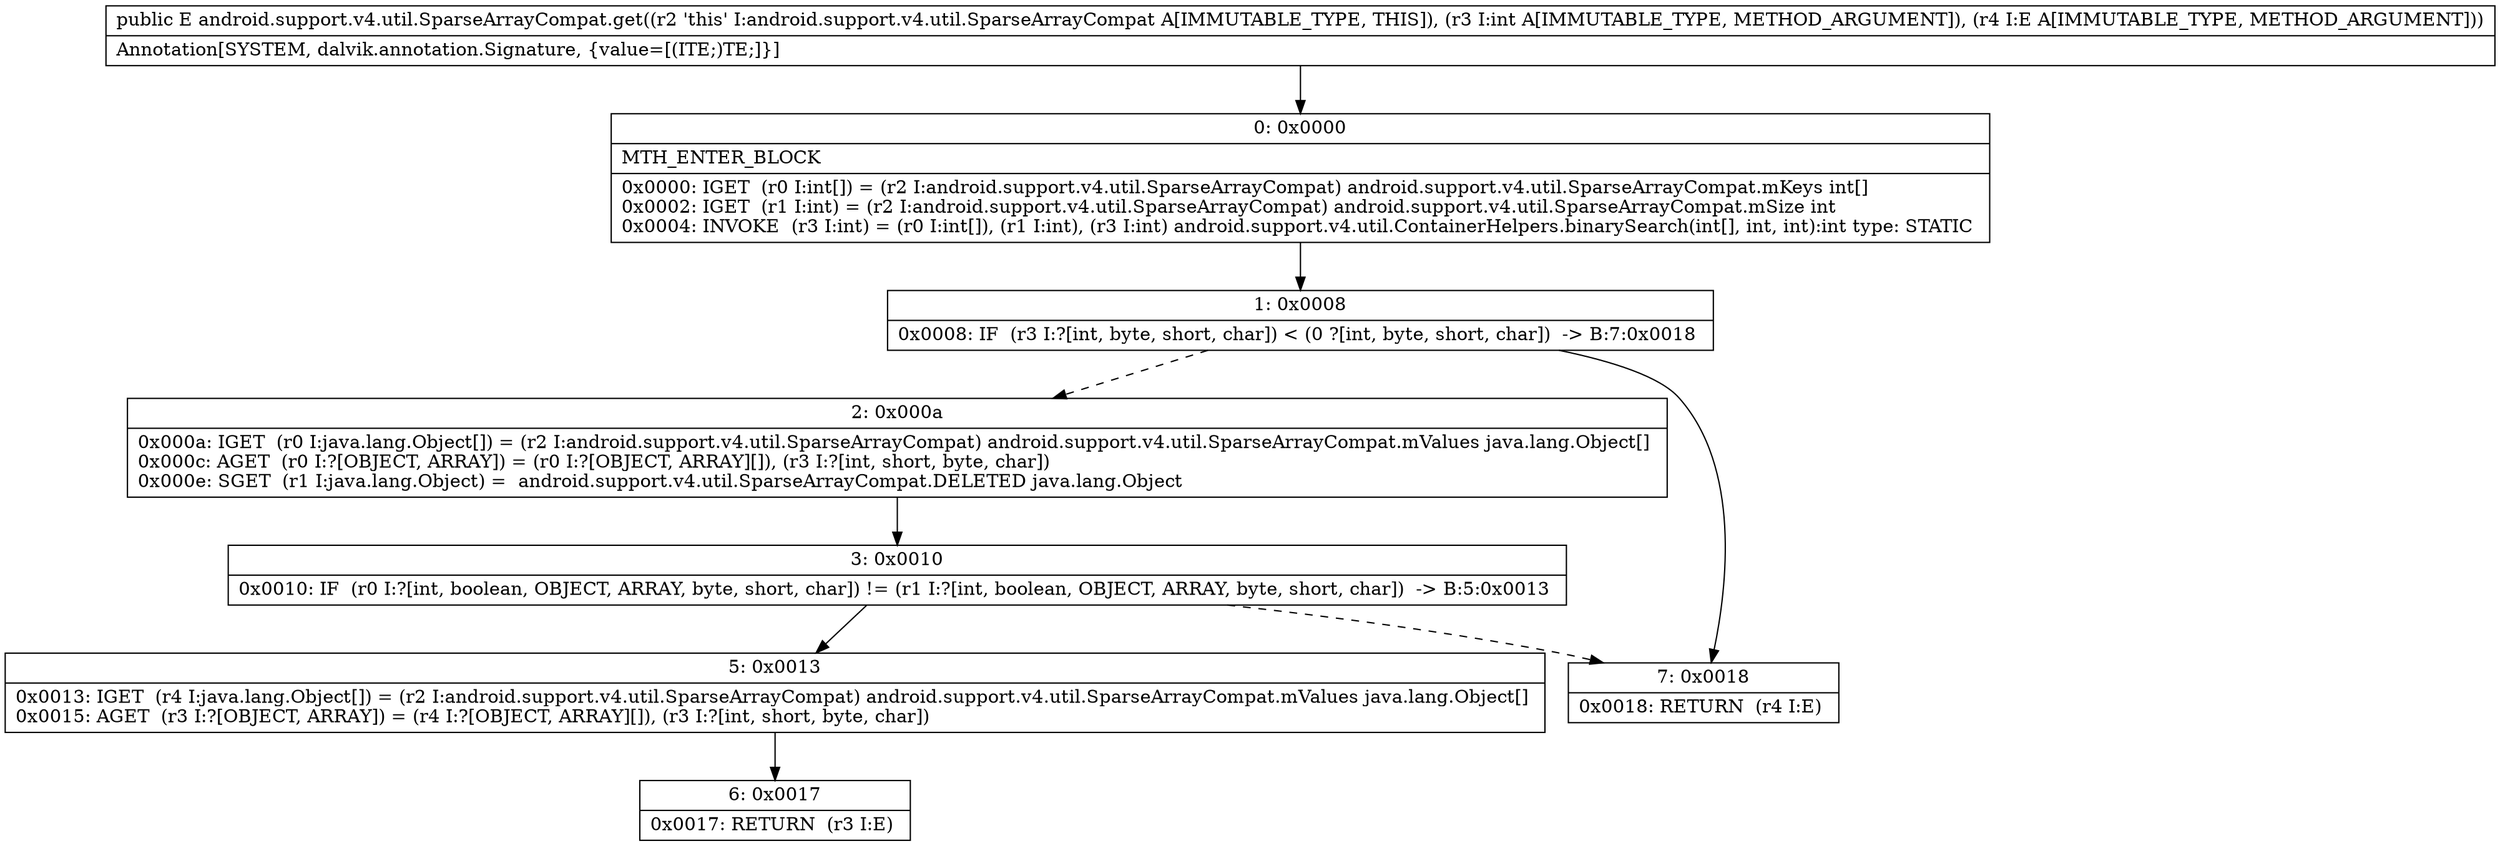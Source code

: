 digraph "CFG forandroid.support.v4.util.SparseArrayCompat.get(ILjava\/lang\/Object;)Ljava\/lang\/Object;" {
Node_0 [shape=record,label="{0\:\ 0x0000|MTH_ENTER_BLOCK\l|0x0000: IGET  (r0 I:int[]) = (r2 I:android.support.v4.util.SparseArrayCompat) android.support.v4.util.SparseArrayCompat.mKeys int[] \l0x0002: IGET  (r1 I:int) = (r2 I:android.support.v4.util.SparseArrayCompat) android.support.v4.util.SparseArrayCompat.mSize int \l0x0004: INVOKE  (r3 I:int) = (r0 I:int[]), (r1 I:int), (r3 I:int) android.support.v4.util.ContainerHelpers.binarySearch(int[], int, int):int type: STATIC \l}"];
Node_1 [shape=record,label="{1\:\ 0x0008|0x0008: IF  (r3 I:?[int, byte, short, char]) \< (0 ?[int, byte, short, char])  \-\> B:7:0x0018 \l}"];
Node_2 [shape=record,label="{2\:\ 0x000a|0x000a: IGET  (r0 I:java.lang.Object[]) = (r2 I:android.support.v4.util.SparseArrayCompat) android.support.v4.util.SparseArrayCompat.mValues java.lang.Object[] \l0x000c: AGET  (r0 I:?[OBJECT, ARRAY]) = (r0 I:?[OBJECT, ARRAY][]), (r3 I:?[int, short, byte, char]) \l0x000e: SGET  (r1 I:java.lang.Object) =  android.support.v4.util.SparseArrayCompat.DELETED java.lang.Object \l}"];
Node_3 [shape=record,label="{3\:\ 0x0010|0x0010: IF  (r0 I:?[int, boolean, OBJECT, ARRAY, byte, short, char]) != (r1 I:?[int, boolean, OBJECT, ARRAY, byte, short, char])  \-\> B:5:0x0013 \l}"];
Node_5 [shape=record,label="{5\:\ 0x0013|0x0013: IGET  (r4 I:java.lang.Object[]) = (r2 I:android.support.v4.util.SparseArrayCompat) android.support.v4.util.SparseArrayCompat.mValues java.lang.Object[] \l0x0015: AGET  (r3 I:?[OBJECT, ARRAY]) = (r4 I:?[OBJECT, ARRAY][]), (r3 I:?[int, short, byte, char]) \l}"];
Node_6 [shape=record,label="{6\:\ 0x0017|0x0017: RETURN  (r3 I:E) \l}"];
Node_7 [shape=record,label="{7\:\ 0x0018|0x0018: RETURN  (r4 I:E) \l}"];
MethodNode[shape=record,label="{public E android.support.v4.util.SparseArrayCompat.get((r2 'this' I:android.support.v4.util.SparseArrayCompat A[IMMUTABLE_TYPE, THIS]), (r3 I:int A[IMMUTABLE_TYPE, METHOD_ARGUMENT]), (r4 I:E A[IMMUTABLE_TYPE, METHOD_ARGUMENT]))  | Annotation[SYSTEM, dalvik.annotation.Signature, \{value=[(ITE;)TE;]\}]\l}"];
MethodNode -> Node_0;
Node_0 -> Node_1;
Node_1 -> Node_2[style=dashed];
Node_1 -> Node_7;
Node_2 -> Node_3;
Node_3 -> Node_5;
Node_3 -> Node_7[style=dashed];
Node_5 -> Node_6;
}

